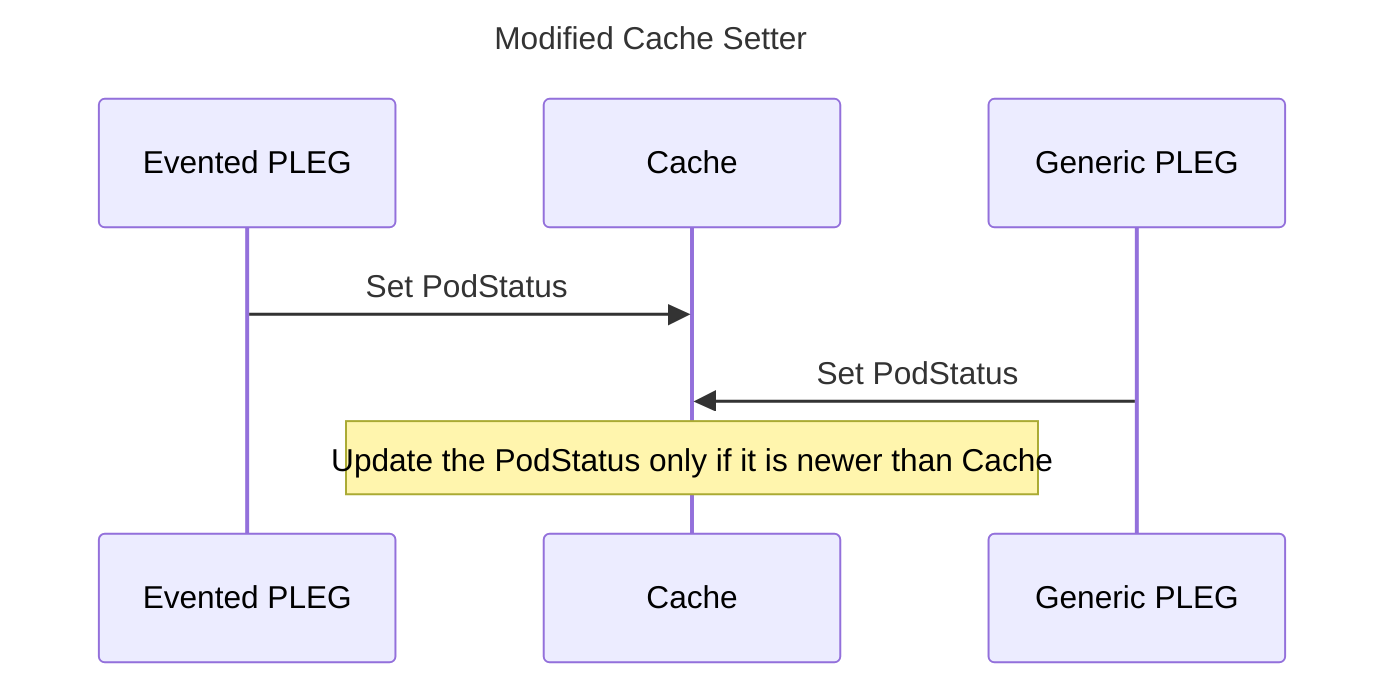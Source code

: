 sequenceDiagram
    Title: Modified Cache Setter
    Evented PLEG->>Cache: Set PodStatus
    Generic PLEG->>Cache: Set PodStatus
    Note over  Cache: Update the PodStatus only if it is newer than Cache
